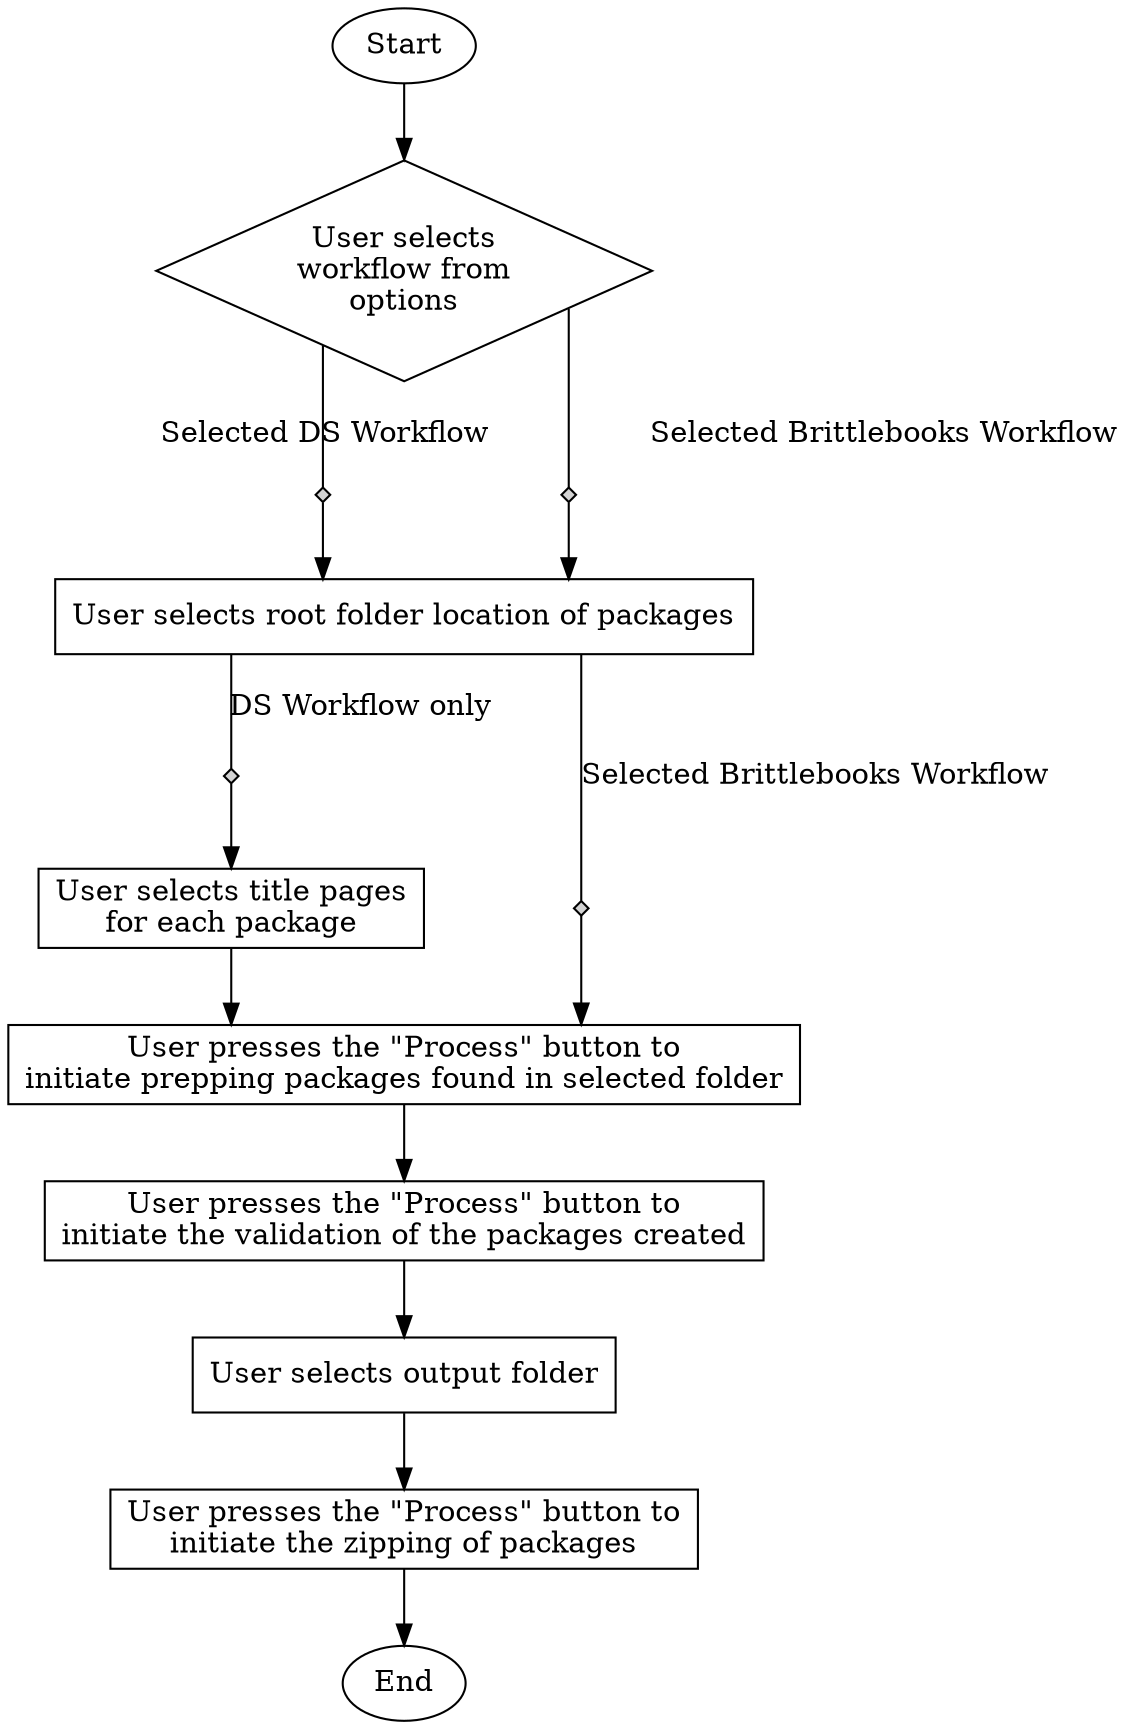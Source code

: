digraph Tree {

        start -> workflow_selection;

        workflow_selection -> "DS_selected" [dir=none,weight=1, label="Selected DS Workflow"];
        "DS_selected" -> select_package_root;
        select_package_root ->  "DS_path"[dir=none,weight=1, label="DS Workflow only"];
        "DS_path" -> select_title_pages
        select_title_pages -> process_prep;

        workflow_selection -> "brittlebooks_selected"[dir=none,weight=1, label="Selected Brittlebooks Workflow"];
        "brittlebooks_selected"-> select_package_root;
        select_package_root-> "brittlebooks_path"[dir=none,weight=1, label="Selected Brittlebooks Workflow"];
        "brittlebooks_path" ->  process_prep -> process_validate -> select_output_folder -> process_zip ->end ;

        "DS_selected" [shape=diamond,style=filled,label="",height=.1,width=.1]
        "DS_path" [shape=diamond,style=filled,label="",height=.1,width=.1]
        "brittlebooks_selected" [shape=diamond,style=filled,label="",height=.1,width=.1]
        "brittlebooks_path" [shape=diamond,style=filled,label="",height=.1,width=.1]

        start [label="Start"]
        workflow_selection [label="User selects\nworkflow from\noptions", shape=diamond]
        select_package_root [label="User selects root folder location of packages",shape=box]
        select_title_pages [label="User selects title pages\nfor each package",shape=box]
        select_output_folder [label="User selects output folder",shape=box]
        process_prep [label="User presses the \"Process\" button to\ninitiate prepping packages found in selected folder",shape=box]
        process_validate [label="User presses the \"Process\" button to\ninitiate the validation of the packages created",shape=box]
        process_zip [label="User presses the \"Process\" button to\ninitiate the zipping of packages",shape=box]
        end [label="End"]


        nodesep=1.0;
        splines=ortho;
        {rank=same;brittlebooks_path;select_title_pages}
        {rank=same;brittlebooks_selected;DS_selected}



   }
